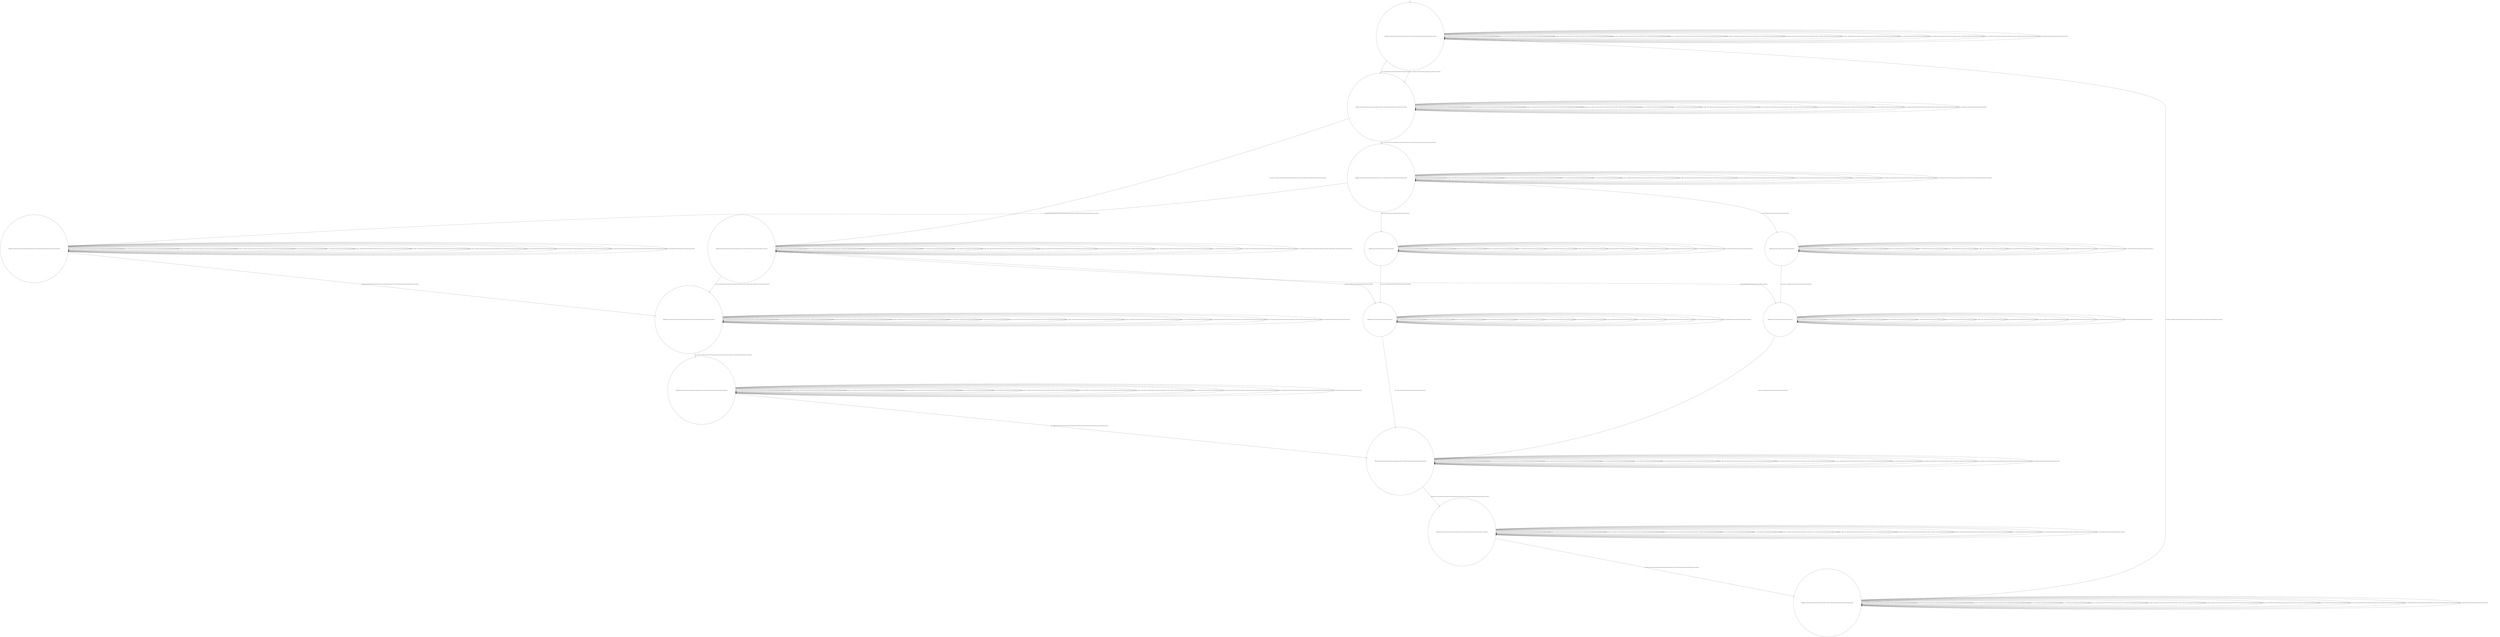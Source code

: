 digraph g {
	edge [lblstyle="above, sloped"];
	s0 [shape="circle" label="0@[((DOL and CAP and TON and not TEA and not EUR and not COF) or (EUR and COF and TEA and CAP and TON and not DOL))]"];
	s1 [shape="circle" label="1@[((DOL and CAP and TON and not TEA and not EUR and not COF) or (EUR and COF and TEA and CAP and TON and not DOL))]"];
	s2 [shape="circle" label="2@[((DOL and CAP and TON and not TEA and not EUR and not COF) or (EUR and COF and TEA and CAP and TON and not DOL))]"];
	s3 [shape="circle" label="3@[((DOL and CAP and TON and not TEA and not EUR and not COF) or (EUR and COF and TEA and CAP and TON and not DOL))]"];
	s4 [shape="circle" label="4@[((DOL and CAP and TON and not TEA and not EUR and not COF) or (EUR and COF and TEA and CAP and TON and not DOL))]"];
	s5 [shape="circle" label="5@[((DOL and CAP and TON and not TEA and not EUR and not COF) or (EUR and COF and TEA and CAP and TON and not DOL))]"];
	s6 [shape="circle" label="6@[((DOL and CAP and TON and not TEA and not EUR and not COF) or (EUR and COF and TEA and CAP and TON and not DOL))]"];
	s7 [shape="circle" label="7@[((DOL and CAP and TON and not TEA and not EUR and not COF) or (EUR and COF and TEA and CAP and TON and not DOL))]"];
	s8 [shape="circle" label="8@[((DOL and CAP and TON and not TEA and not EUR and not COF) or (EUR and COF and TEA and CAP and TON and not DOL))]"];
	s9 [shape="circle" label="9@[((DOL and CAP and TON and not TEA and not EUR and not COF) or (EUR and COF and TEA and CAP and TON and not DOL))]"];
	s10 [shape="circle" label="10@[((EUR and COF and TEA and CAP and TON and not DOL))]"];
	s11 [shape="circle" label="11@[((EUR and COF and TEA and CAP and TON and not DOL))]"];
	s12 [shape="circle" label="12@[((EUR and COF and TEA and CAP and TON and not DOL))]"];
	s13 [shape="circle" label="13@[((EUR and COF and TEA and CAP and TON and not DOL))]"];
	s0 -> s0 [label="cap / nok() [((DOL and CAP and TON and not TEA and not EUR and not COF) or (EUR and COF and TEA and CAP and TON and not DOL))]"];
	s0 -> s0 [label="coffee / nok() [((DOL and CAP and TON and not TEA and not EUR and not COF) or (EUR and COF and TEA and CAP and TON and not DOL))]"];
	s0 -> s0 [label="cup_taken / nok() [((DOL and CAP and TON and not TEA and not EUR and not COF) or (EUR and COF and TEA and CAP and TON and not DOL))]"];
	s0 -> s0 [label="display_done / nok() [((DOL and CAP and TON and not TEA and not EUR and not COF) or (EUR and COF and TEA and CAP and TON and not DOL))]"];
	s0 -> s1 [label="dollar / ok() [((DOL and CAP and TON and not TEA and not EUR and not COF))]"];
	s0 -> s1 [label="euro / ok() [((EUR and COF and TEA and CAP and TON and not DOL))]"];
	s0 -> s0 [label="no_sugar / nok() [((DOL and CAP and TON and not TEA and not EUR and not COF) or (EUR and COF and TEA and CAP and TON and not DOL))]"];
	s0 -> s0 [label="pour_coffee / nok() [((DOL and CAP and TON and not TEA and not EUR and not COF) or (EUR and COF and TEA and CAP and TON and not DOL))]"];
	s0 -> s0 [label="pour_milk / nok() [((DOL and CAP and TON and not TEA and not EUR and not COF) or (EUR and COF and TEA and CAP and TON and not DOL))]"];
	s0 -> s0 [label="pour_sugar / nok() [((DOL and CAP and TON and not TEA and not EUR and not COF) or (EUR and COF and TEA and CAP and TON and not DOL))]"];
	s0 -> s0 [label="pour_tea / nok() [((EUR and COF and TEA and CAP and TON and not DOL))]"];
	s0 -> s0 [label="ring / nok() [((DOL and CAP and TON and not TEA and not EUR and not COF) or (EUR and COF and TEA and CAP and TON and not DOL))]"];
	s0 -> s0 [label="sugar / nok() [((DOL and CAP and TON and not TEA and not EUR and not COF) or (EUR and COF and TEA and CAP and TON and not DOL))]"];
	s0 -> s0 [label="tea / nok() [((EUR and COF and TEA and CAP and TON and not DOL))]"];
	s1 -> s1 [label="cap / nok() [((DOL and CAP and TON and not TEA and not EUR and not COF) or (EUR and COF and TEA and CAP and TON and not DOL))]"];
	s1 -> s1 [label="coffee / nok() [((DOL and CAP and TON and not TEA and not EUR and not COF) or (EUR and COF and TEA and CAP and TON and not DOL))]"];
	s1 -> s1 [label="cup_taken / nok() [((DOL and CAP and TON and not TEA and not EUR and not COF) or (EUR and COF and TEA and CAP and TON and not DOL))]"];
	s1 -> s1 [label="display_done / nok() [((DOL and CAP and TON and not TEA and not EUR and not COF) or (EUR and COF and TEA and CAP and TON and not DOL))]"];
	s1 -> s1 [label="dollar / nok() [((DOL and CAP and TON and not TEA and not EUR and not COF))]"];
	s1 -> s1 [label="euro / nok() [((EUR and COF and TEA and CAP and TON and not DOL))]"];
	s1 -> s2 [label="no_sugar / ok() [((DOL and CAP and TON and not TEA and not EUR and not COF) or (EUR and COF and TEA and CAP and TON and not DOL))]"];
	s1 -> s1 [label="pour_coffee / nok() [((DOL and CAP and TON and not TEA and not EUR and not COF) or (EUR and COF and TEA and CAP and TON and not DOL))]"];
	s1 -> s1 [label="pour_milk / nok() [((DOL and CAP and TON and not TEA and not EUR and not COF) or (EUR and COF and TEA and CAP and TON and not DOL))]"];
	s1 -> s1 [label="pour_sugar / nok() [((DOL and CAP and TON and not TEA and not EUR and not COF) or (EUR and COF and TEA and CAP and TON and not DOL))]"];
	s1 -> s1 [label="pour_tea / nok() [((EUR and COF and TEA and CAP and TON and not DOL))]"];
	s1 -> s1 [label="ring / nok() [((DOL and CAP and TON and not TEA and not EUR and not COF) or (EUR and COF and TEA and CAP and TON and not DOL))]"];
	s1 -> s3 [label="sugar / ok() [((DOL and CAP and TON and not TEA and not EUR and not COF) or (EUR and COF and TEA and CAP and TON and not DOL))]"];
	s1 -> s1 [label="tea / nok() [((EUR and COF and TEA and CAP and TON and not DOL))]"];
	s2 -> s5 [label="cap / ok() [((DOL and CAP and TON and not TEA and not EUR and not COF) or (EUR and COF and TEA and CAP and TON and not DOL))]"];
	s2 -> s2 [label="coffee / Ω [((DOL and CAP and TON and not TEA and not EUR and not COF))]"];
	s2 -> s12 [label="coffee / ok() [((EUR and COF and TEA and CAP and TON and not DOL))]"];
	s2 -> s2 [label="cup_taken / nok() [((DOL and CAP and TON and not TEA and not EUR and not COF) or (EUR and COF and TEA and CAP and TON and not DOL))]"];
	s2 -> s2 [label="display_done / nok() [((DOL and CAP and TON and not TEA and not EUR and not COF) or (EUR and COF and TEA and CAP and TON and not DOL))]"];
	s2 -> s2 [label="dollar / nok() [((DOL and CAP and TON and not TEA and not EUR and not COF))]"];
	s2 -> s2 [label="euro / nok() [((EUR and COF and TEA and CAP and TON and not DOL))]"];
	s2 -> s2 [label="no_sugar / nok() [((DOL and CAP and TON and not TEA and not EUR and not COF) or (EUR and COF and TEA and CAP and TON and not DOL))]"];
	s2 -> s2 [label="pour_coffee / nok() [((DOL and CAP and TON and not TEA and not EUR and not COF) or (EUR and COF and TEA and CAP and TON and not DOL))]"];
	s2 -> s2 [label="pour_milk / nok() [((DOL and CAP and TON and not TEA and not EUR and not COF) or (EUR and COF and TEA and CAP and TON and not DOL))]"];
	s2 -> s2 [label="pour_sugar / nok() [((DOL and CAP and TON and not TEA and not EUR and not COF) or (EUR and COF and TEA and CAP and TON and not DOL))]"];
	s2 -> s2 [label="pour_tea / nok() [((EUR and COF and TEA and CAP and TON and not DOL))]"];
	s2 -> s2 [label="ring / nok() [((DOL and CAP and TON and not TEA and not EUR and not COF) or (EUR and COF and TEA and CAP and TON and not DOL))]"];
	s2 -> s2 [label="sugar / void() [((DOL and CAP and TON and not TEA and not EUR and not COF) or (EUR and COF and TEA and CAP and TON and not DOL))]"];
	s2 -> s13 [label="tea / ok() [((EUR and COF and TEA and CAP and TON and not DOL))]"];
	s3 -> s4 [label="cap / ok() [((DOL and CAP and TON and not TEA and not EUR and not COF) or (EUR and COF and TEA and CAP and TON and not DOL))]"];
	s3 -> s3 [label="coffee / Ω [((DOL and CAP and TON and not TEA and not EUR and not COF))]"];
	s3 -> s10 [label="coffee / ok() [((EUR and COF and TEA and CAP and TON and not DOL))]"];
	s3 -> s3 [label="cup_taken / nok() [((DOL and CAP and TON and not TEA and not EUR and not COF) or (EUR and COF and TEA and CAP and TON and not DOL))]"];
	s3 -> s3 [label="display_done / nok() [((DOL and CAP and TON and not TEA and not EUR and not COF) or (EUR and COF and TEA and CAP and TON and not DOL))]"];
	s3 -> s3 [label="dollar / nok() [((DOL and CAP and TON and not TEA and not EUR and not COF))]"];
	s3 -> s3 [label="euro / nok() [((EUR and COF and TEA and CAP and TON and not DOL))]"];
	s3 -> s3 [label="no_sugar / void() [((DOL and CAP and TON and not TEA and not EUR and not COF) or (EUR and COF and TEA and CAP and TON and not DOL))]"];
	s3 -> s3 [label="pour_coffee / nok() [((DOL and CAP and TON and not TEA and not EUR and not COF) or (EUR and COF and TEA and CAP and TON and not DOL))]"];
	s3 -> s3 [label="pour_milk / nok() [((DOL and CAP and TON and not TEA and not EUR and not COF) or (EUR and COF and TEA and CAP and TON and not DOL))]"];
	s3 -> s3 [label="pour_sugar / nok() [((DOL and CAP and TON and not TEA and not EUR and not COF) or (EUR and COF and TEA and CAP and TON and not DOL))]"];
	s3 -> s3 [label="pour_tea / nok() [((EUR and COF and TEA and CAP and TON and not DOL))]"];
	s3 -> s3 [label="ring / nok() [((DOL and CAP and TON and not TEA and not EUR and not COF) or (EUR and COF and TEA and CAP and TON and not DOL))]"];
	s3 -> s3 [label="sugar / nok() [((DOL and CAP and TON and not TEA and not EUR and not COF) or (EUR and COF and TEA and CAP and TON and not DOL))]"];
	s3 -> s11 [label="tea / ok() [((EUR and COF and TEA and CAP and TON and not DOL))]"];
	s4 -> s4 [label="cap / nok() [((DOL and CAP and TON and not TEA and not EUR and not COF) or (EUR and COF and TEA and CAP and TON and not DOL))]"];
	s4 -> s4 [label="coffee / void() [((DOL and CAP and TON and not TEA and not EUR and not COF) or (EUR and COF and TEA and CAP and TON and not DOL))]"];
	s4 -> s4 [label="cup_taken / nok() [((DOL and CAP and TON and not TEA and not EUR and not COF) or (EUR and COF and TEA and CAP and TON and not DOL))]"];
	s4 -> s4 [label="display_done / nok() [((DOL and CAP and TON and not TEA and not EUR and not COF) or (EUR and COF and TEA and CAP and TON and not DOL))]"];
	s4 -> s4 [label="dollar / nok() [((DOL and CAP and TON and not TEA and not EUR and not COF))]"];
	s4 -> s4 [label="euro / nok() [((EUR and COF and TEA and CAP and TON and not DOL))]"];
	s4 -> s4 [label="no_sugar / nok() [((DOL and CAP and TON and not TEA and not EUR and not COF) or (EUR and COF and TEA and CAP and TON and not DOL))]"];
	s4 -> s4 [label="pour_coffee / nok() [((DOL and CAP and TON and not TEA and not EUR and not COF) or (EUR and COF and TEA and CAP and TON and not DOL))]"];
	s4 -> s4 [label="pour_milk / nok() [((DOL and CAP and TON and not TEA and not EUR and not COF) or (EUR and COF and TEA and CAP and TON and not DOL))]"];
	s4 -> s5 [label="pour_sugar / ok() [((DOL and CAP and TON and not TEA and not EUR and not COF) or (EUR and COF and TEA and CAP and TON and not DOL))]"];
	s4 -> s4 [label="pour_tea / nok() [((EUR and COF and TEA and CAP and TON and not DOL))]"];
	s4 -> s4 [label="ring / nok() [((DOL and CAP and TON and not TEA and not EUR and not COF) or (EUR and COF and TEA and CAP and TON and not DOL))]"];
	s4 -> s4 [label="sugar / nok() [((DOL and CAP and TON and not TEA and not EUR and not COF) or (EUR and COF and TEA and CAP and TON and not DOL))]"];
	s4 -> s4 [label="tea / void() [((EUR and COF and TEA and CAP and TON and not DOL))]"];
	s5 -> s5 [label="cap / nok() [((DOL and CAP and TON and not TEA and not EUR and not COF) or (EUR and COF and TEA and CAP and TON and not DOL))]"];
	s5 -> s5 [label="coffee / void() [((DOL and CAP and TON and not TEA and not EUR and not COF) or (EUR and COF and TEA and CAP and TON and not DOL))]"];
	s5 -> s5 [label="cup_taken / nok() [((DOL and CAP and TON and not TEA and not EUR and not COF) or (EUR and COF and TEA and CAP and TON and not DOL))]"];
	s5 -> s5 [label="display_done / nok() [((DOL and CAP and TON and not TEA and not EUR and not COF) or (EUR and COF and TEA and CAP and TON and not DOL))]"];
	s5 -> s5 [label="dollar / nok() [((DOL and CAP and TON and not TEA and not EUR and not COF))]"];
	s5 -> s5 [label="euro / nok() [((EUR and COF and TEA and CAP and TON and not DOL))]"];
	s5 -> s5 [label="no_sugar / nok() [((DOL and CAP and TON and not TEA and not EUR and not COF) or (EUR and COF and TEA and CAP and TON and not DOL))]"];
	s5 -> s5 [label="pour_coffee / nok() [((DOL and CAP and TON and not TEA and not EUR and not COF) or (EUR and COF and TEA and CAP and TON and not DOL))]"];
	s5 -> s6 [label="pour_milk / ok() [((DOL and CAP and TON and not TEA and not EUR and not COF) or (EUR and COF and TEA and CAP and TON and not DOL))]"];
	s5 -> s5 [label="pour_sugar / nok() [((DOL and CAP and TON and not TEA and not EUR and not COF) or (EUR and COF and TEA and CAP and TON and not DOL))]"];
	s5 -> s5 [label="pour_tea / nok() [((EUR and COF and TEA and CAP and TON and not DOL))]"];
	s5 -> s5 [label="ring / nok() [((DOL and CAP and TON and not TEA and not EUR and not COF) or (EUR and COF and TEA and CAP and TON and not DOL))]"];
	s5 -> s5 [label="sugar / nok() [((DOL and CAP and TON and not TEA and not EUR and not COF) or (EUR and COF and TEA and CAP and TON and not DOL))]"];
	s5 -> s5 [label="tea / void() [((EUR and COF and TEA and CAP and TON and not DOL))]"];
	s6 -> s6 [label="cap / nok() [((DOL and CAP and TON and not TEA and not EUR and not COF) or (EUR and COF and TEA and CAP and TON and not DOL))]"];
	s6 -> s6 [label="coffee / nok() [((DOL and CAP and TON and not TEA and not EUR and not COF) or (EUR and COF and TEA and CAP and TON and not DOL))]"];
	s6 -> s6 [label="cup_taken / nok() [((DOL and CAP and TON and not TEA and not EUR and not COF) or (EUR and COF and TEA and CAP and TON and not DOL))]"];
	s6 -> s6 [label="display_done / nok() [((DOL and CAP and TON and not TEA and not EUR and not COF) or (EUR and COF and TEA and CAP and TON and not DOL))]"];
	s6 -> s6 [label="dollar / nok() [((DOL and CAP and TON and not TEA and not EUR and not COF))]"];
	s6 -> s6 [label="euro / nok() [((EUR and COF and TEA and CAP and TON and not DOL))]"];
	s6 -> s6 [label="no_sugar / nok() [((DOL and CAP and TON and not TEA and not EUR and not COF) or (EUR and COF and TEA and CAP and TON and not DOL))]"];
	s6 -> s7 [label="pour_coffee / ok() [((DOL and CAP and TON and not TEA and not EUR and not COF) or (EUR and COF and TEA and CAP and TON and not DOL))]"];
	s6 -> s6 [label="pour_milk / nok() [((DOL and CAP and TON and not TEA and not EUR and not COF) or (EUR and COF and TEA and CAP and TON and not DOL))]"];
	s6 -> s6 [label="pour_sugar / nok() [((DOL and CAP and TON and not TEA and not EUR and not COF) or (EUR and COF and TEA and CAP and TON and not DOL))]"];
	s6 -> s6 [label="pour_tea / nok() [((EUR and COF and TEA and CAP and TON and not DOL))]"];
	s6 -> s6 [label="ring / nok() [((DOL and CAP and TON and not TEA and not EUR and not COF) or (EUR and COF and TEA and CAP and TON and not DOL))]"];
	s6 -> s6 [label="sugar / nok() [((DOL and CAP and TON and not TEA and not EUR and not COF) or (EUR and COF and TEA and CAP and TON and not DOL))]"];
	s6 -> s6 [label="tea / nok() [((EUR and COF and TEA and CAP and TON and not DOL))]"];
	s7 -> s7 [label="cap / nok() [((DOL and CAP and TON and not TEA and not EUR and not COF) or (EUR and COF and TEA and CAP and TON and not DOL))]"];
	s7 -> s7 [label="coffee / nok() [((DOL and CAP and TON and not TEA and not EUR and not COF) or (EUR and COF and TEA and CAP and TON and not DOL))]"];
	s7 -> s7 [label="cup_taken / nok() [((DOL and CAP and TON and not TEA and not EUR and not COF) or (EUR and COF and TEA and CAP and TON and not DOL))]"];
	s7 -> s8 [label="display_done / ok() [((DOL and CAP and TON and not TEA and not EUR and not COF) or (EUR and COF and TEA and CAP and TON and not DOL))]"];
	s7 -> s7 [label="dollar / nok() [((DOL and CAP and TON and not TEA and not EUR and not COF))]"];
	s7 -> s7 [label="euro / nok() [((EUR and COF and TEA and CAP and TON and not DOL))]"];
	s7 -> s7 [label="no_sugar / nok() [((DOL and CAP and TON and not TEA and not EUR and not COF) or (EUR and COF and TEA and CAP and TON and not DOL))]"];
	s7 -> s7 [label="pour_coffee / nok() [((DOL and CAP and TON and not TEA and not EUR and not COF) or (EUR and COF and TEA and CAP and TON and not DOL))]"];
	s7 -> s7 [label="pour_milk / nok() [((DOL and CAP and TON and not TEA and not EUR and not COF) or (EUR and COF and TEA and CAP and TON and not DOL))]"];
	s7 -> s7 [label="pour_sugar / nok() [((DOL and CAP and TON and not TEA and not EUR and not COF) or (EUR and COF and TEA and CAP and TON and not DOL))]"];
	s7 -> s7 [label="pour_tea / nok() [((EUR and COF and TEA and CAP and TON and not DOL))]"];
	s7 -> s7 [label="ring / nok() [((DOL and CAP and TON and not TEA and not EUR and not COF) or (EUR and COF and TEA and CAP and TON and not DOL))]"];
	s7 -> s7 [label="sugar / nok() [((DOL and CAP and TON and not TEA and not EUR and not COF) or (EUR and COF and TEA and CAP and TON and not DOL))]"];
	s7 -> s7 [label="tea / nok() [((EUR and COF and TEA and CAP and TON and not DOL))]"];
	s8 -> s8 [label="cap / nok() [((DOL and CAP and TON and not TEA and not EUR and not COF) or (EUR and COF and TEA and CAP and TON and not DOL))]"];
	s8 -> s8 [label="coffee / nok() [((DOL and CAP and TON and not TEA and not EUR and not COF) or (EUR and COF and TEA and CAP and TON and not DOL))]"];
	s8 -> s8 [label="cup_taken / nok() [((DOL and CAP and TON and not TEA and not EUR and not COF) or (EUR and COF and TEA and CAP and TON and not DOL))]"];
	s8 -> s8 [label="display_done / nok() [((DOL and CAP and TON and not TEA and not EUR and not COF) or (EUR and COF and TEA and CAP and TON and not DOL))]"];
	s8 -> s8 [label="dollar / nok() [((DOL and CAP and TON and not TEA and not EUR and not COF))]"];
	s8 -> s8 [label="euro / nok() [((EUR and COF and TEA and CAP and TON and not DOL))]"];
	s8 -> s8 [label="no_sugar / nok() [((DOL and CAP and TON and not TEA and not EUR and not COF) or (EUR and COF and TEA and CAP and TON and not DOL))]"];
	s8 -> s8 [label="pour_coffee / nok() [((DOL and CAP and TON and not TEA and not EUR and not COF) or (EUR and COF and TEA and CAP and TON and not DOL))]"];
	s8 -> s8 [label="pour_milk / nok() [((DOL and CAP and TON and not TEA and not EUR and not COF) or (EUR and COF and TEA and CAP and TON and not DOL))]"];
	s8 -> s8 [label="pour_sugar / nok() [((DOL and CAP and TON and not TEA and not EUR and not COF) or (EUR and COF and TEA and CAP and TON and not DOL))]"];
	s8 -> s8 [label="pour_tea / nok() [((EUR and COF and TEA and CAP and TON and not DOL))]"];
	s8 -> s9 [label="ring / ok() [((DOL and CAP and TON and not TEA and not EUR and not COF) or (EUR and COF and TEA and CAP and TON and not DOL))]"];
	s8 -> s8 [label="sugar / nok() [((DOL and CAP and TON and not TEA and not EUR and not COF) or (EUR and COF and TEA and CAP and TON and not DOL))]"];
	s8 -> s8 [label="tea / nok() [((EUR and COF and TEA and CAP and TON and not DOL))]"];
	s9 -> s9 [label="cap / nok() [((DOL and CAP and TON and not TEA and not EUR and not COF) or (EUR and COF and TEA and CAP and TON and not DOL))]"];
	s9 -> s9 [label="coffee / nok() [((DOL and CAP and TON and not TEA and not EUR and not COF) or (EUR and COF and TEA and CAP and TON and not DOL))]"];
	s9 -> s0 [label="cup_taken / ok() [((DOL and CAP and TON and not TEA and not EUR and not COF) or (EUR and COF and TEA and CAP and TON and not DOL))]"];
	s9 -> s9 [label="display_done / nok() [((DOL and CAP and TON and not TEA and not EUR and not COF) or (EUR and COF and TEA and CAP and TON and not DOL))]"];
	s9 -> s9 [label="dollar / nok() [((DOL and CAP and TON and not TEA and not EUR and not COF))]"];
	s9 -> s9 [label="euro / nok() [((EUR and COF and TEA and CAP and TON and not DOL))]"];
	s9 -> s9 [label="no_sugar / nok() [((DOL and CAP and TON and not TEA and not EUR and not COF) or (EUR and COF and TEA and CAP and TON and not DOL))]"];
	s9 -> s9 [label="pour_coffee / nok() [((DOL and CAP and TON and not TEA and not EUR and not COF) or (EUR and COF and TEA and CAP and TON and not DOL))]"];
	s9 -> s9 [label="pour_milk / nok() [((DOL and CAP and TON and not TEA and not EUR and not COF) or (EUR and COF and TEA and CAP and TON and not DOL))]"];
	s9 -> s9 [label="pour_sugar / nok() [((DOL and CAP and TON and not TEA and not EUR and not COF) or (EUR and COF and TEA and CAP and TON and not DOL))]"];
	s9 -> s9 [label="pour_tea / nok() [((EUR and COF and TEA and CAP and TON and not DOL))]"];
	s9 -> s9 [label="ring / nok() [((DOL and CAP and TON and not TEA and not EUR and not COF) or (EUR and COF and TEA and CAP and TON and not DOL))]"];
	s9 -> s9 [label="sugar / nok() [((DOL and CAP and TON and not TEA and not EUR and not COF) or (EUR and COF and TEA and CAP and TON and not DOL))]"];
	s9 -> s9 [label="tea / nok() [((EUR and COF and TEA and CAP and TON and not DOL))]"];
	s10 -> s10 [label="cap / void() [((EUR and COF and TEA and CAP and TON and not DOL))]"];
	s10 -> s10 [label="coffee / nok() [((EUR and COF and TEA and CAP and TON and not DOL))]"];
	s10 -> s10 [label="cup_taken / nok() [((EUR and COF and TEA and CAP and TON and not DOL))]"];
	s10 -> s10 [label="display_done / nok() [((EUR and COF and TEA and CAP and TON and not DOL))]"];
	s10 -> s10 [label="euro / nok() [((EUR and COF and TEA and CAP and TON and not DOL))]"];
	s10 -> s10 [label="no_sugar / nok() [((EUR and COF and TEA and CAP and TON and not DOL))]"];
	s10 -> s10 [label="pour_coffee / nok() [((EUR and COF and TEA and CAP and TON and not DOL))]"];
	s10 -> s10 [label="pour_milk / nok() [((EUR and COF and TEA and CAP and TON and not DOL))]"];
	s10 -> s12 [label="pour_sugar / ok() [((EUR and COF and TEA and CAP and TON and not DOL))]"];
	s10 -> s10 [label="pour_tea / nok() [((EUR and COF and TEA and CAP and TON and not DOL))]"];
	s10 -> s10 [label="ring / nok() [((EUR and COF and TEA and CAP and TON and not DOL))]"];
	s10 -> s10 [label="sugar / nok() [((EUR and COF and TEA and CAP and TON and not DOL))]"];
	s10 -> s10 [label="tea / void() [((EUR and COF and TEA and CAP and TON and not DOL))]"];
	s11 -> s11 [label="cap / void() [((EUR and COF and TEA and CAP and TON and not DOL))]"];
	s11 -> s11 [label="coffee / void() [((EUR and COF and TEA and CAP and TON and not DOL))]"];
	s11 -> s11 [label="cup_taken / nok() [((EUR and COF and TEA and CAP and TON and not DOL))]"];
	s11 -> s11 [label="display_done / nok() [((EUR and COF and TEA and CAP and TON and not DOL))]"];
	s11 -> s11 [label="euro / nok() [((EUR and COF and TEA and CAP and TON and not DOL))]"];
	s11 -> s11 [label="no_sugar / nok() [((EUR and COF and TEA and CAP and TON and not DOL))]"];
	s11 -> s11 [label="pour_coffee / nok() [((EUR and COF and TEA and CAP and TON and not DOL))]"];
	s11 -> s11 [label="pour_milk / nok() [((EUR and COF and TEA and CAP and TON and not DOL))]"];
	s11 -> s13 [label="pour_sugar / ok() [((EUR and COF and TEA and CAP and TON and not DOL))]"];
	s11 -> s11 [label="pour_tea / nok() [((EUR and COF and TEA and CAP and TON and not DOL))]"];
	s11 -> s11 [label="ring / nok() [((EUR and COF and TEA and CAP and TON and not DOL))]"];
	s11 -> s11 [label="sugar / nok() [((EUR and COF and TEA and CAP and TON and not DOL))]"];
	s11 -> s11 [label="tea / nok() [((EUR and COF and TEA and CAP and TON and not DOL))]"];
	s12 -> s12 [label="cap / void() [((EUR and COF and TEA and CAP and TON and not DOL))]"];
	s12 -> s12 [label="coffee / nok() [((EUR and COF and TEA and CAP and TON and not DOL))]"];
	s12 -> s12 [label="cup_taken / nok() [((EUR and COF and TEA and CAP and TON and not DOL))]"];
	s12 -> s12 [label="display_done / nok() [((EUR and COF and TEA and CAP and TON and not DOL))]"];
	s12 -> s12 [label="euro / nok() [((EUR and COF and TEA and CAP and TON and not DOL))]"];
	s12 -> s12 [label="no_sugar / nok() [((EUR and COF and TEA and CAP and TON and not DOL))]"];
	s12 -> s7 [label="pour_coffee / ok() [((EUR and COF and TEA and CAP and TON and not DOL))]"];
	s12 -> s12 [label="pour_milk / nok() [((EUR and COF and TEA and CAP and TON and not DOL))]"];
	s12 -> s12 [label="pour_sugar / nok() [((EUR and COF and TEA and CAP and TON and not DOL))]"];
	s12 -> s12 [label="pour_tea / nok() [((EUR and COF and TEA and CAP and TON and not DOL))]"];
	s12 -> s12 [label="ring / nok() [((EUR and COF and TEA and CAP and TON and not DOL))]"];
	s12 -> s12 [label="sugar / nok() [((EUR and COF and TEA and CAP and TON and not DOL))]"];
	s12 -> s12 [label="tea / void() [((EUR and COF and TEA and CAP and TON and not DOL))]"];
	s13 -> s13 [label="cap / void() [((EUR and COF and TEA and CAP and TON and not DOL))]"];
	s13 -> s13 [label="coffee / void() [((EUR and COF and TEA and CAP and TON and not DOL))]"];
	s13 -> s13 [label="cup_taken / nok() [((EUR and COF and TEA and CAP and TON and not DOL))]"];
	s13 -> s13 [label="display_done / nok() [((EUR and COF and TEA and CAP and TON and not DOL))]"];
	s13 -> s13 [label="euro / nok() [((EUR and COF and TEA and CAP and TON and not DOL))]"];
	s13 -> s13 [label="no_sugar / nok() [((EUR and COF and TEA and CAP and TON and not DOL))]"];
	s13 -> s13 [label="pour_coffee / nok() [((EUR and COF and TEA and CAP and TON and not DOL))]"];
	s13 -> s13 [label="pour_milk / nok() [((EUR and COF and TEA and CAP and TON and not DOL))]"];
	s13 -> s13 [label="pour_sugar / nok() [((EUR and COF and TEA and CAP and TON and not DOL))]"];
	s13 -> s7 [label="pour_tea / ok() [((EUR and COF and TEA and CAP and TON and not DOL))]"];
	s13 -> s13 [label="ring / nok() [((EUR and COF and TEA and CAP and TON and not DOL))]"];
	s13 -> s13 [label="sugar / nok() [((EUR and COF and TEA and CAP and TON and not DOL))]"];
	s13 -> s13 [label="tea / nok() [((EUR and COF and TEA and CAP and TON and not DOL))]"];
	__start0 [label="" shape="none" width="0" height="0"];
	__start0 -> s0;
}